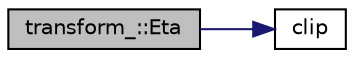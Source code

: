 digraph "transform_::Eta"
{
 // INTERACTIVE_SVG=YES
 // LATEX_PDF_SIZE
  edge [fontname="Helvetica",fontsize="10",labelfontname="Helvetica",labelfontsize="10"];
  node [fontname="Helvetica",fontsize="10",shape=record];
  rankdir="LR";
  Node1 [label="transform_::Eta",height=0.2,width=0.4,color="black", fillcolor="grey75", style="filled", fontcolor="black",tooltip="Computes the pseudorapidity (Eta) from a momentum tensor."];
  Node1 -> Node2 [color="midnightblue",fontsize="10",style="solid",fontname="Helvetica"];
  Node2 [label="clip",height=0.2,width=0.4,color="black", fillcolor="white", style="filled",URL="$utils_8h.html#aaec9ca2d20716add3c686abd989934d0",tooltip=" "];
}
